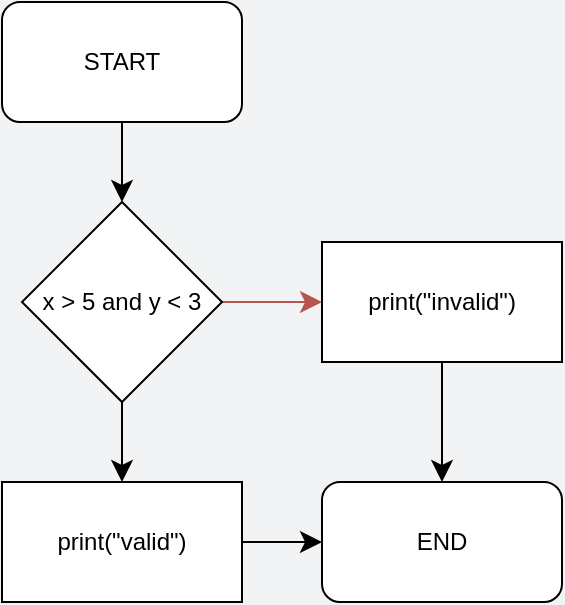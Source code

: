 <mxfile version="26.2.13">
  <diagram name="Page-1" id="oBoMtTXuPNJfdkDPqrHE">
    <mxGraphModel dx="1044" dy="615" grid="1" gridSize="10" guides="1" tooltips="1" connect="1" arrows="1" fold="1" page="1" pageScale="1" pageWidth="850" pageHeight="1100" background="#F1F3F4" math="0" shadow="0">
      <root>
        <mxCell id="0" />
        <mxCell id="1" parent="0" />
        <mxCell id="Cjyan4-toyM-WMKIcCKi-39" style="edgeStyle=none;curved=1;rounded=0;orthogonalLoop=1;jettySize=auto;html=1;exitX=0.5;exitY=1;exitDx=0;exitDy=0;entryX=0.5;entryY=0;entryDx=0;entryDy=0;fontSize=12;startSize=8;endSize=8;" edge="1" parent="1" source="Cjyan4-toyM-WMKIcCKi-1" target="Cjyan4-toyM-WMKIcCKi-38">
          <mxGeometry relative="1" as="geometry" />
        </mxCell>
        <mxCell id="Cjyan4-toyM-WMKIcCKi-1" value="START" style="rounded=1;whiteSpace=wrap;html=1;" vertex="1" parent="1">
          <mxGeometry x="240" y="100" width="120" height="60" as="geometry" />
        </mxCell>
        <mxCell id="Cjyan4-toyM-WMKIcCKi-41" style="edgeStyle=none;curved=1;rounded=0;orthogonalLoop=1;jettySize=auto;html=1;exitX=1;exitY=0.5;exitDx=0;exitDy=0;entryX=0;entryY=0.5;entryDx=0;entryDy=0;fontSize=12;startSize=8;endSize=8;fillColor=#f8cecc;strokeColor=#b85450;" edge="1" parent="1" source="Cjyan4-toyM-WMKIcCKi-38" target="Cjyan4-toyM-WMKIcCKi-40">
          <mxGeometry relative="1" as="geometry" />
        </mxCell>
        <mxCell id="Cjyan4-toyM-WMKIcCKi-43" style="edgeStyle=none;curved=1;rounded=0;orthogonalLoop=1;jettySize=auto;html=1;exitX=0.5;exitY=1;exitDx=0;exitDy=0;entryX=0.5;entryY=0;entryDx=0;entryDy=0;fontSize=12;startSize=8;endSize=8;" edge="1" parent="1" source="Cjyan4-toyM-WMKIcCKi-38" target="Cjyan4-toyM-WMKIcCKi-42">
          <mxGeometry relative="1" as="geometry" />
        </mxCell>
        <mxCell id="Cjyan4-toyM-WMKIcCKi-38" value="x &amp;gt; 5 and y &amp;lt; 3" style="rhombus;whiteSpace=wrap;html=1;" vertex="1" parent="1">
          <mxGeometry x="250" y="200" width="100" height="100" as="geometry" />
        </mxCell>
        <mxCell id="Cjyan4-toyM-WMKIcCKi-46" style="edgeStyle=none;curved=1;rounded=0;orthogonalLoop=1;jettySize=auto;html=1;exitX=0.5;exitY=1;exitDx=0;exitDy=0;entryX=0.5;entryY=0;entryDx=0;entryDy=0;fontSize=12;startSize=8;endSize=8;" edge="1" parent="1" source="Cjyan4-toyM-WMKIcCKi-40" target="Cjyan4-toyM-WMKIcCKi-44">
          <mxGeometry relative="1" as="geometry" />
        </mxCell>
        <mxCell id="Cjyan4-toyM-WMKIcCKi-40" value="print(&quot;invalid&quot;)" style="rounded=0;whiteSpace=wrap;html=1;" vertex="1" parent="1">
          <mxGeometry x="400" y="220" width="120" height="60" as="geometry" />
        </mxCell>
        <mxCell id="Cjyan4-toyM-WMKIcCKi-45" style="edgeStyle=none;curved=1;rounded=0;orthogonalLoop=1;jettySize=auto;html=1;exitX=1;exitY=0.5;exitDx=0;exitDy=0;entryX=0;entryY=0.5;entryDx=0;entryDy=0;fontSize=12;startSize=8;endSize=8;" edge="1" parent="1" source="Cjyan4-toyM-WMKIcCKi-42" target="Cjyan4-toyM-WMKIcCKi-44">
          <mxGeometry relative="1" as="geometry" />
        </mxCell>
        <mxCell id="Cjyan4-toyM-WMKIcCKi-42" value="print(&quot;valid&quot;)" style="rounded=0;whiteSpace=wrap;html=1;" vertex="1" parent="1">
          <mxGeometry x="240" y="340" width="120" height="60" as="geometry" />
        </mxCell>
        <mxCell id="Cjyan4-toyM-WMKIcCKi-44" value="END" style="rounded=1;whiteSpace=wrap;html=1;" vertex="1" parent="1">
          <mxGeometry x="400" y="340" width="120" height="60" as="geometry" />
        </mxCell>
      </root>
    </mxGraphModel>
  </diagram>
</mxfile>
